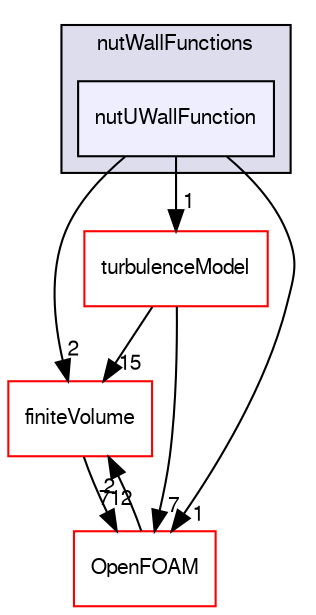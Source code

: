 digraph "src/turbulenceModels/incompressible/RAS/derivedFvPatchFields/wallFunctions/nutWallFunctions/nutUWallFunction" {
  bgcolor=transparent;
  compound=true
  node [ fontsize="10", fontname="FreeSans"];
  edge [ labelfontsize="10", labelfontname="FreeSans"];
  subgraph clusterdir_e6c4b766df30dd85c0c3199d4ef110c8 {
    graph [ bgcolor="#ddddee", pencolor="black", label="nutWallFunctions" fontname="FreeSans", fontsize="10", URL="dir_e6c4b766df30dd85c0c3199d4ef110c8.html"]
  dir_dee077aaaed3892dc4a1192359859b4c [shape=box, label="nutUWallFunction", style="filled", fillcolor="#eeeeff", pencolor="black", URL="dir_dee077aaaed3892dc4a1192359859b4c.html"];
  }
  dir_9bd15774b555cf7259a6fa18f99fe99b [shape=box label="finiteVolume" color="red" URL="dir_9bd15774b555cf7259a6fa18f99fe99b.html"];
  dir_e925f7b23c72cb9afcc935be7ce496fe [shape=box label="turbulenceModel" color="red" URL="dir_e925f7b23c72cb9afcc935be7ce496fe.html"];
  dir_c5473ff19b20e6ec4dfe5c310b3778a8 [shape=box label="OpenFOAM" color="red" URL="dir_c5473ff19b20e6ec4dfe5c310b3778a8.html"];
  dir_9bd15774b555cf7259a6fa18f99fe99b->dir_c5473ff19b20e6ec4dfe5c310b3778a8 [headlabel="712", labeldistance=1.5 headhref="dir_000749_001732.html"];
  dir_e925f7b23c72cb9afcc935be7ce496fe->dir_9bd15774b555cf7259a6fa18f99fe99b [headlabel="15", labeldistance=1.5 headhref="dir_000605_000749.html"];
  dir_e925f7b23c72cb9afcc935be7ce496fe->dir_c5473ff19b20e6ec4dfe5c310b3778a8 [headlabel="7", labeldistance=1.5 headhref="dir_000605_001732.html"];
  dir_dee077aaaed3892dc4a1192359859b4c->dir_9bd15774b555cf7259a6fa18f99fe99b [headlabel="2", labeldistance=1.5 headhref="dir_003003_000749.html"];
  dir_dee077aaaed3892dc4a1192359859b4c->dir_e925f7b23c72cb9afcc935be7ce496fe [headlabel="1", labeldistance=1.5 headhref="dir_003003_000605.html"];
  dir_dee077aaaed3892dc4a1192359859b4c->dir_c5473ff19b20e6ec4dfe5c310b3778a8 [headlabel="1", labeldistance=1.5 headhref="dir_003003_001732.html"];
  dir_c5473ff19b20e6ec4dfe5c310b3778a8->dir_9bd15774b555cf7259a6fa18f99fe99b [headlabel="2", labeldistance=1.5 headhref="dir_001732_000749.html"];
}
